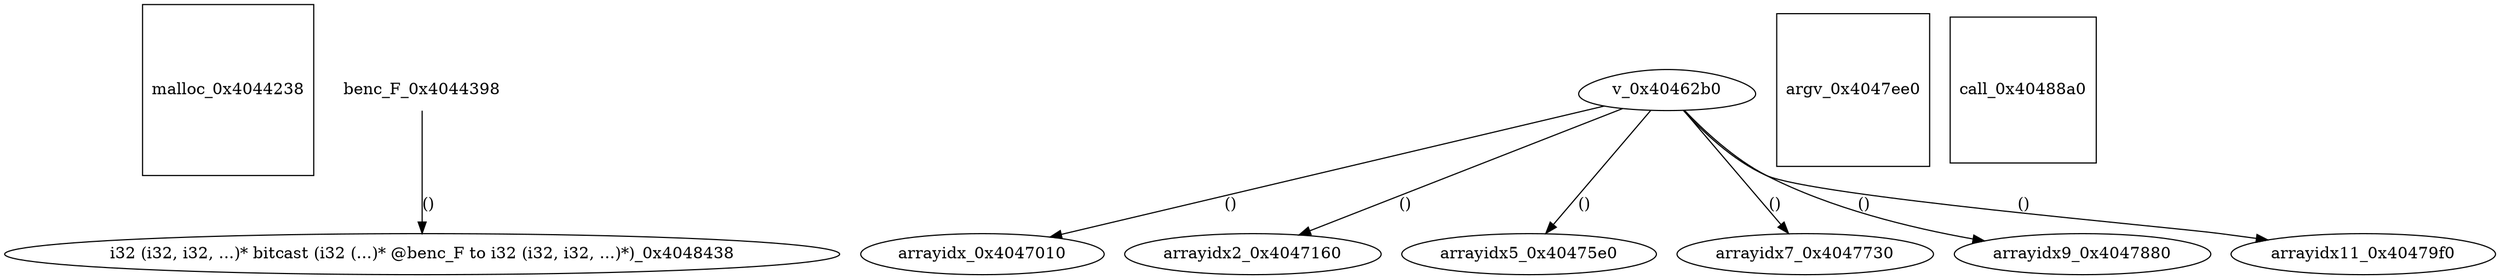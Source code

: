 digraph grafico {
"malloc_0x4044238" [shape=square];
"benc_F_0x4044398" [shape=plaintext];
"v_0x40462b0" [shape=egg];
"arrayidx_0x4047010" [shape=ellipse];
"v_0x40462b0" -> "arrayidx_0x4047010" [label="()"];
"arrayidx2_0x4047160" [shape=ellipse];
"v_0x40462b0" -> "arrayidx2_0x4047160" [label="()"];
"arrayidx5_0x40475e0" [shape=ellipse];
"v_0x40462b0" -> "arrayidx5_0x40475e0" [label="()"];
"arrayidx7_0x4047730" [shape=ellipse];
"v_0x40462b0" -> "arrayidx7_0x4047730" [label="()"];
"arrayidx9_0x4047880" [shape=ellipse];
"v_0x40462b0" -> "arrayidx9_0x4047880" [label="()"];
"arrayidx11_0x40479f0" [shape=ellipse];
"v_0x40462b0" -> "arrayidx11_0x40479f0" [label="()"];
"argv_0x4047ee0" [shape=square];
"i32 (i32, i32, ...)* bitcast (i32 (...)* @benc_F to i32 (i32, i32, ...)*)_0x4048438" [shape=ellipse];
"benc_F_0x4044398" -> "i32 (i32, i32, ...)* bitcast (i32 (...)* @benc_F to i32 (i32, i32, ...)*)_0x4048438" [label="()"];
"call_0x40488a0" [shape=square];
}